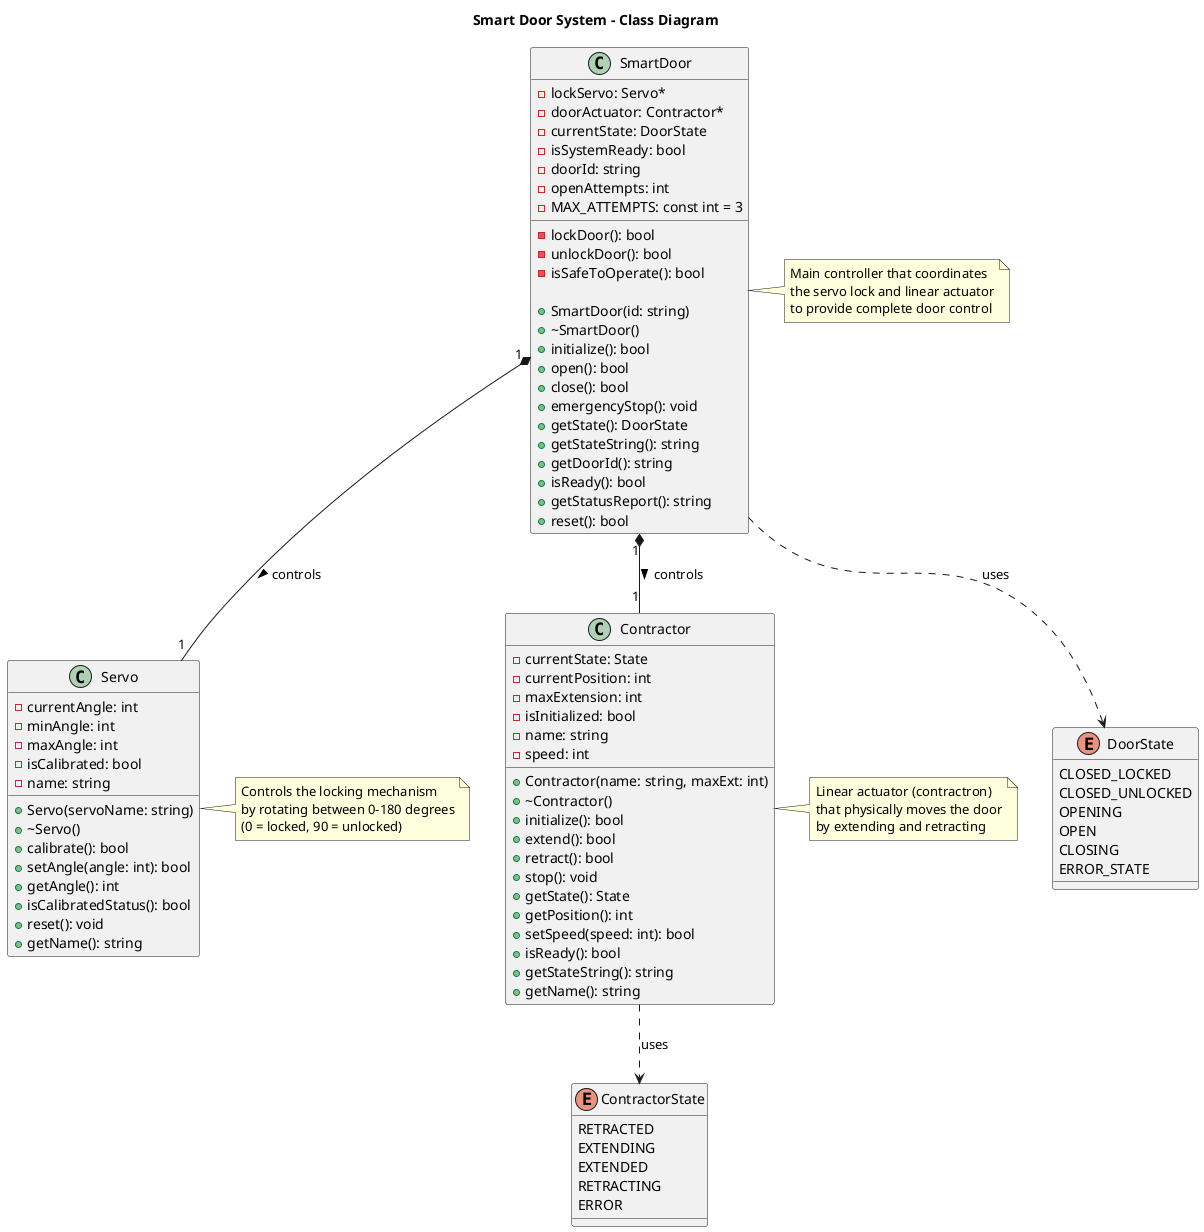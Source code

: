 @startuml
title Smart Door System - Class Diagram

class SmartDoor {
    - lockServo: Servo*
    - doorActuator: Contractor*
    - currentState: DoorState
    - isSystemReady: bool
    - doorId: string
    - openAttempts: int
    - MAX_ATTEMPTS: const int = 3

    - lockDoor(): bool
    - unlockDoor(): bool
    - isSafeToOperate(): bool

    + SmartDoor(id: string)
    + ~SmartDoor()
    + initialize(): bool
    + open(): bool
    + close(): bool
    + emergencyStop(): void
    + getState(): DoorState
    + getStateString(): string
    + getDoorId(): string
    + isReady(): bool
    + getStatusReport(): string
    + reset(): bool
}

enum DoorState {
    CLOSED_LOCKED
    CLOSED_UNLOCKED
    OPENING
    OPEN
    CLOSING
    ERROR_STATE
}

class Servo {
    - currentAngle: int
    - minAngle: int
    - maxAngle: int
    - isCalibrated: bool
    - name: string

    + Servo(servoName: string)
    + ~Servo()
    + calibrate(): bool
    + setAngle(angle: int): bool
    + getAngle(): int
    + isCalibratedStatus(): bool
    + reset(): void
    + getName(): string
}

class Contractor {
    - currentState: State
    - currentPosition: int
    - maxExtension: int
    - isInitialized: bool
    - name: string
    - speed: int

    + Contractor(name: string, maxExt: int)
    + ~Contractor()
    + initialize(): bool
    + extend(): bool
    + retract(): bool
    + stop(): void
    + getState(): State
    + getPosition(): int
    + setSpeed(speed: int): bool
    + isReady(): bool
    + getStateString(): string
    + getName(): string
}

enum ContractorState {
    RETRACTED
    EXTENDING
    EXTENDED
    RETRACTING
    ERROR
}

SmartDoor "1" *-- "1" Servo : controls >
SmartDoor "1" *-- "1" Contractor : controls >
SmartDoor ..> DoorState : uses
Contractor ..> ContractorState : uses

note right of SmartDoor
    Main controller that coordinates
    the servo lock and linear actuator
    to provide complete door control
end note

note right of Servo
    Controls the locking mechanism
    by rotating between 0-180 degrees
    (0 = locked, 90 = unlocked)
end note

note right of Contractor
    Linear actuator (contractron)
    that physically moves the door
    by extending and retracting
end note

@enduml
